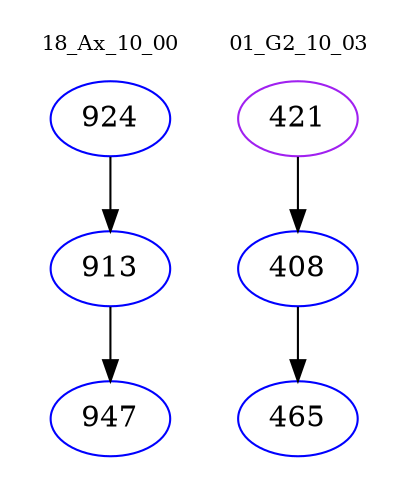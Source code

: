 digraph{
subgraph cluster_0 {
color = white
label = "18_Ax_10_00";
fontsize=10;
T0_924 [label="924", color="blue"]
T0_924 -> T0_913 [color="black"]
T0_913 [label="913", color="blue"]
T0_913 -> T0_947 [color="black"]
T0_947 [label="947", color="blue"]
}
subgraph cluster_1 {
color = white
label = "01_G2_10_03";
fontsize=10;
T1_421 [label="421", color="purple"]
T1_421 -> T1_408 [color="black"]
T1_408 [label="408", color="blue"]
T1_408 -> T1_465 [color="black"]
T1_465 [label="465", color="blue"]
}
}
